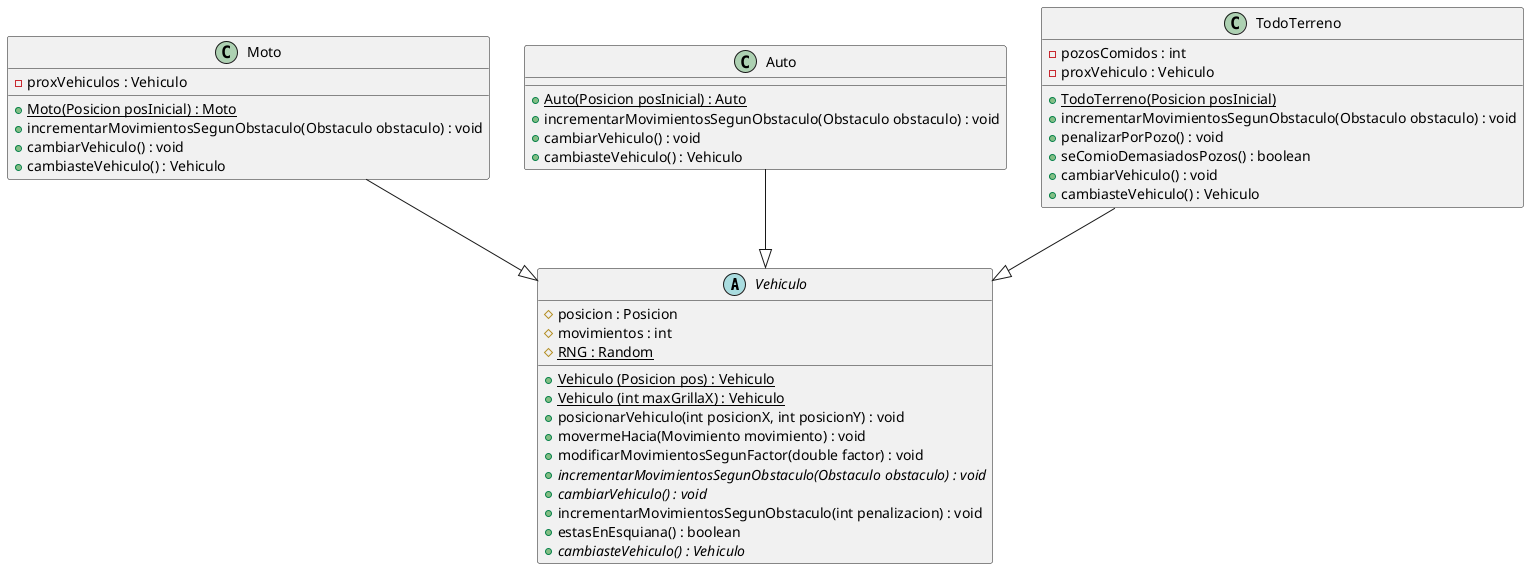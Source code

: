 @startuml
    'https://plantuml.com/class-diagram


    abstract Vehiculo{
        # posicion : Posicion
        # movimientos : int
        # {static} RNG : Random

        + {static} Vehiculo (Posicion pos) : Vehiculo
        + {static} Vehiculo (int maxGrillaX) : Vehiculo
        + posicionarVehiculo(int posicionX, int posicionY) : void
        + movermeHacia(Movimiento movimiento) : void
        + modificarMovimientosSegunFactor(double factor) : void
        + {abstract} incrementarMovimientosSegunObstaculo(Obstaculo obstaculo) : void
        + {abstract} cambiarVehiculo() : void
        + incrementarMovimientosSegunObstaculo(int penalizacion) : void
        + estasEnEsquiana() : boolean
        + {abstract} cambiasteVehiculo() : Vehiculo
    }


    class Moto{
        - proxVehiculos : Vehiculo
        + {static} Moto(Posicion posInicial) : Moto
        + incrementarMovimientosSegunObstaculo(Obstaculo obstaculo) : void
        + cambiarVehiculo() : void
        + cambiasteVehiculo() : Vehiculo
    }

    class Auto{
        + {static} Auto(Posicion posInicial) : Auto
        + incrementarMovimientosSegunObstaculo(Obstaculo obstaculo) : void
        + cambiarVehiculo() : void
        + cambiasteVehiculo() : Vehiculo
    }

    class TodoTerreno{
        - pozosComidos : int
        - proxVehiculo : Vehiculo
        + {static} TodoTerreno(Posicion posInicial)
        + incrementarMovimientosSegunObstaculo(Obstaculo obstaculo) : void
        + penalizarPorPozo() : void
        + seComioDemasiadosPozos() : boolean
        + cambiarVehiculo() : void
        + cambiasteVehiculo() : Vehiculo
    }

    Moto --|> Vehiculo
    Auto --|> Vehiculo
    TodoTerreno --|> Vehiculo

@enduml